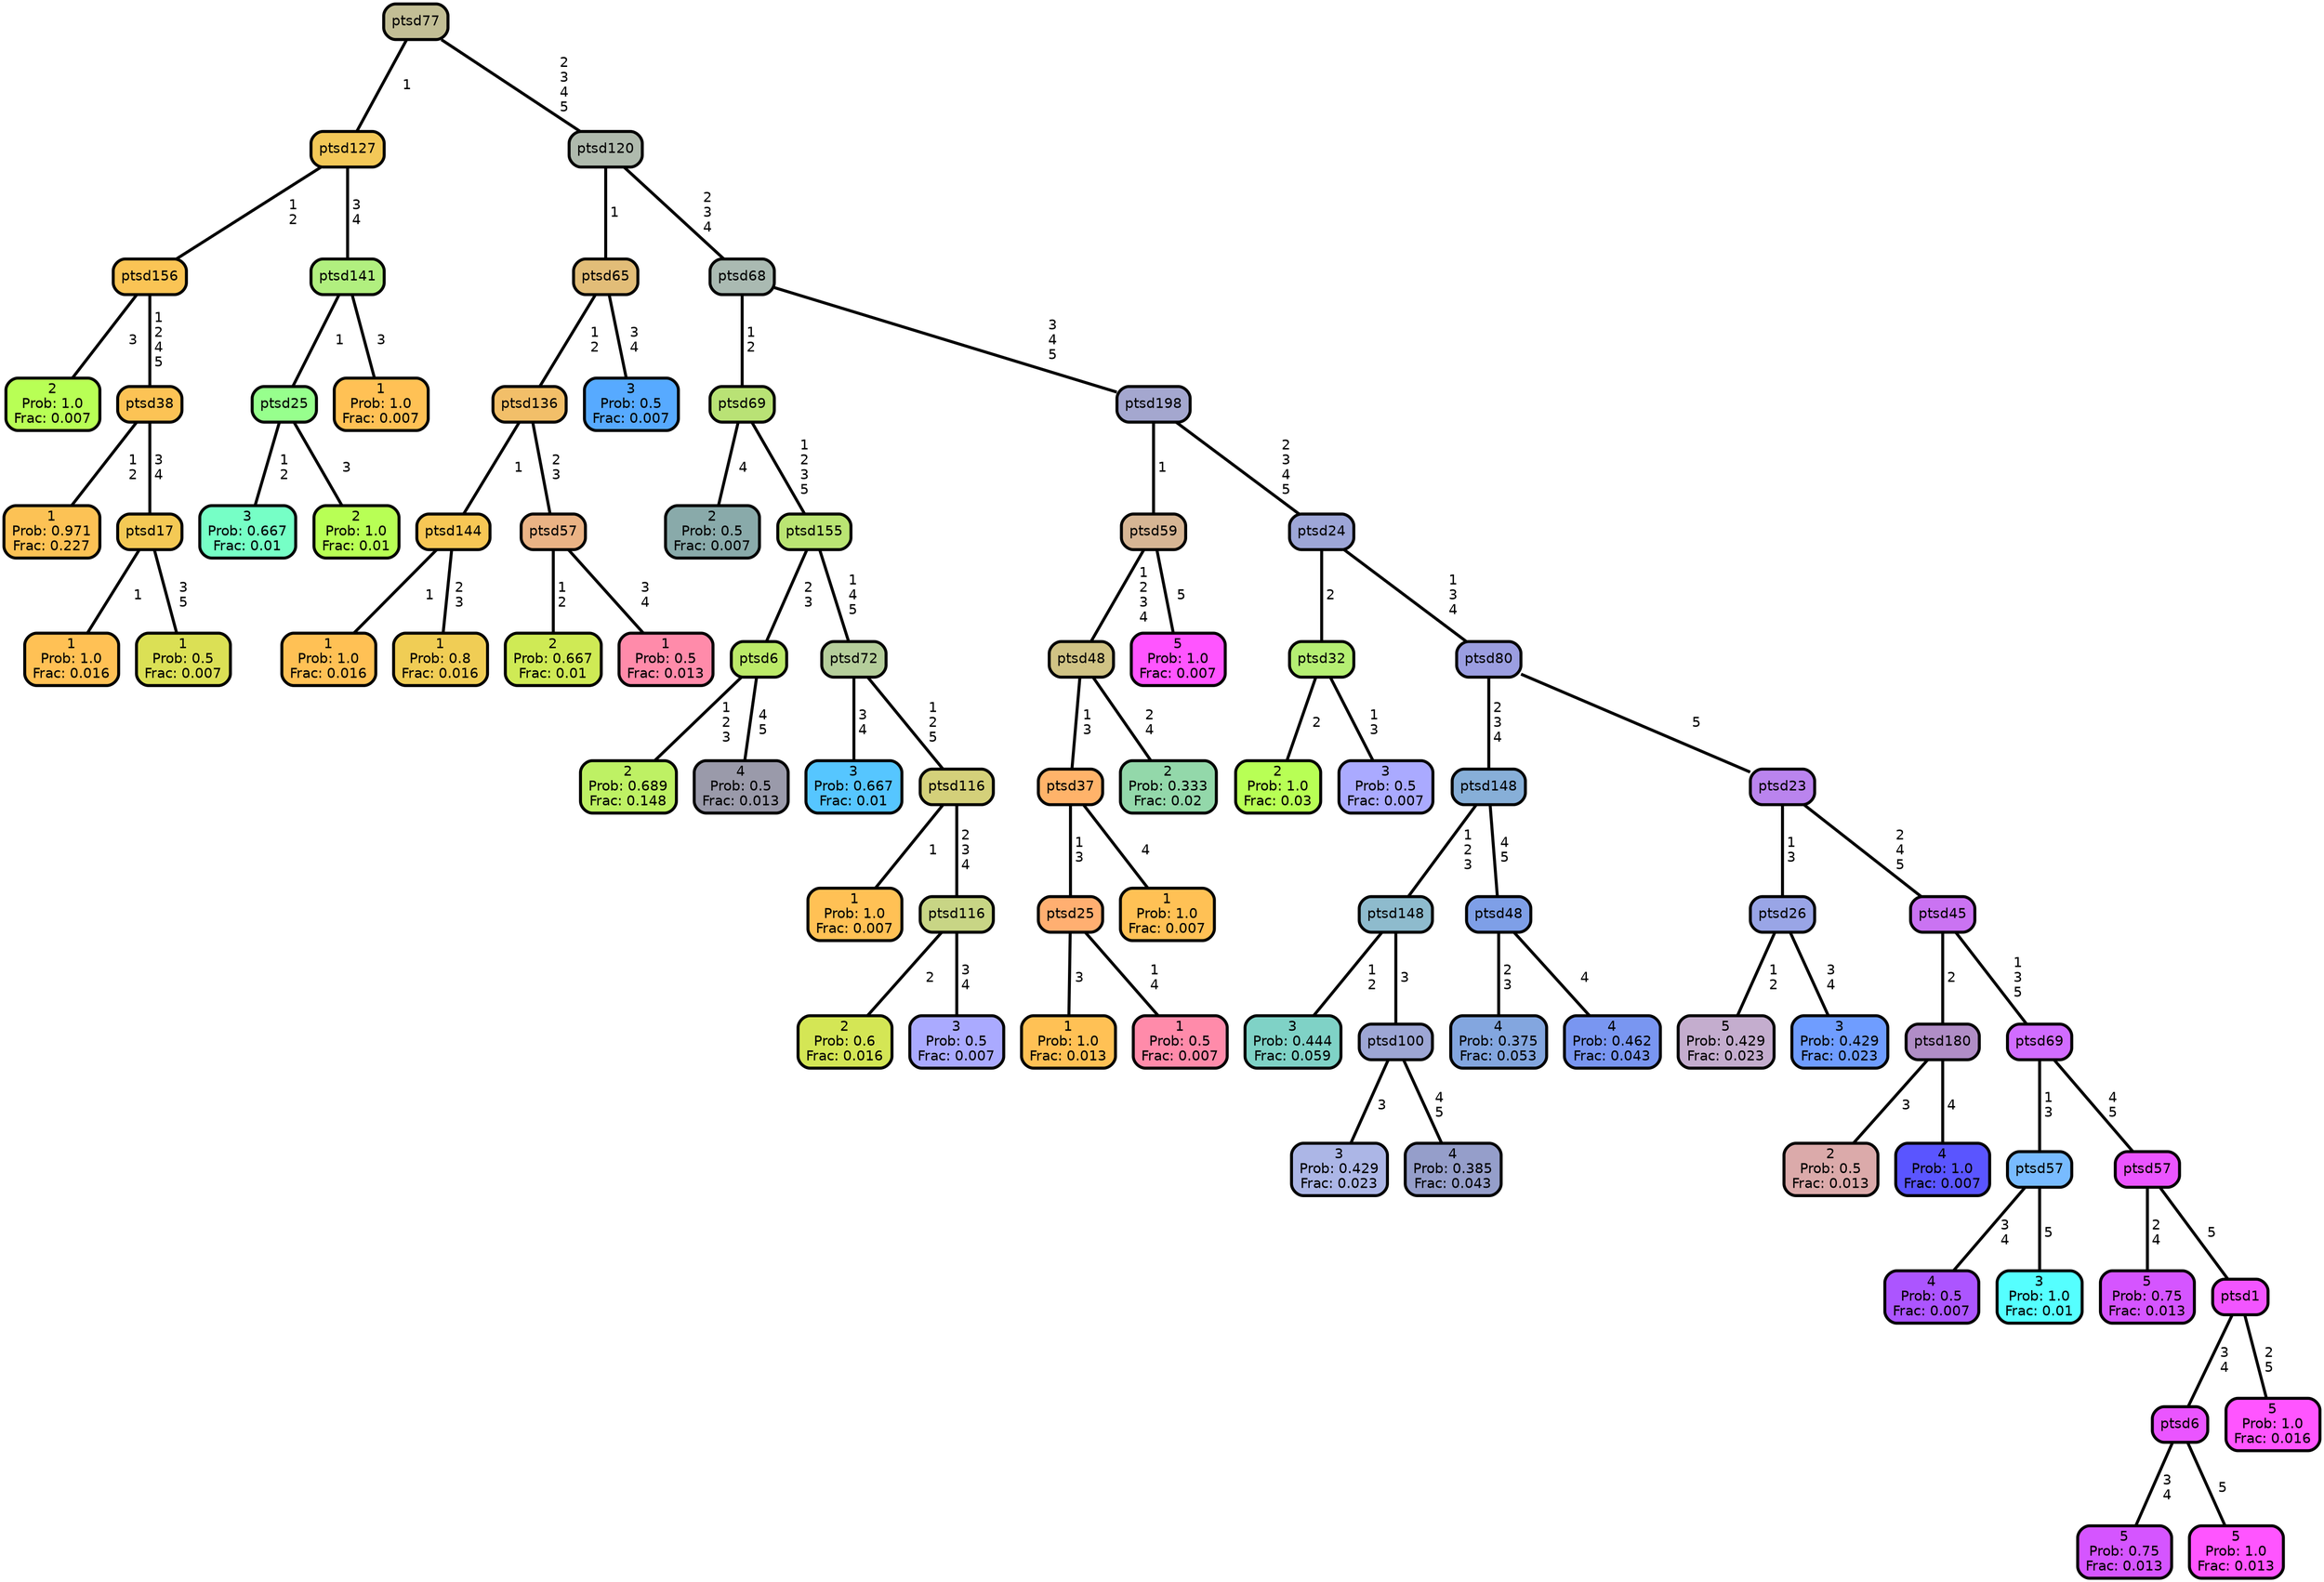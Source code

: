 graph Tree {
node [shape=box, style="filled, rounded",color="black",penwidth="3",fontcolor="black",                 fontname=helvetica] ;
graph [ranksep="0 equally", splines=straight,                 bgcolor=transparent, dpi=60] ;
edge [fontname=helvetica, color=black] ;
0 [label="2
Prob: 1.0
Frac: 0.007", fillcolor="#b8ff55"] ;
1 [label="ptsd156",href=".//ptsd156.svg", fillcolor="#fac455"] ;
2 [label="1
Prob: 0.971
Frac: 0.227", fillcolor="#fcc255"] ;
3 [label="ptsd38",href=".//ptsd38.svg", fillcolor="#fcc355"] ;
4 [label="1
Prob: 1.0
Frac: 0.016", fillcolor="#ffc155"] ;
5 [label="ptsd17",href=".//ptsd17.svg", fillcolor="#f4c955"] ;
6 [label="1
Prob: 0.5
Frac: 0.007", fillcolor="#dbe055"] ;
7 [label="ptsd127",href=".//ptsd127.svg", fillcolor="#f3c858"] ;
8 [label="3
Prob: 0.667
Frac: 0.01", fillcolor="#76ffc6"] ;
9 [label="ptsd25",href=".//ptsd25.svg", fillcolor="#97ff8d"] ;
10 [label="2
Prob: 1.0
Frac: 0.01", fillcolor="#b8ff55"] ;
11 [label="ptsd141",href=".//ptsd141.svg", fillcolor="#b1ef7f"] ;
12 [label="1
Prob: 1.0
Frac: 0.007", fillcolor="#ffc155"] ;
13 [label="ptsd77",href=".//ptsd77.svg", fillcolor="#c2be95"] ;
14 [label="1
Prob: 1.0
Frac: 0.016", fillcolor="#ffc155"] ;
15 [label="ptsd144",href=".//ptsd144.svg", fillcolor="#f7c755"] ;
16 [label="1
Prob: 0.8
Frac: 0.016", fillcolor="#f0cd55"] ;
17 [label="ptsd136",href=".//ptsd136.svg", fillcolor="#f2bf69"] ;
18 [label="2
Prob: 0.667
Frac: 0.01", fillcolor="#cfea55"] ;
19 [label="ptsd57",href=".//ptsd57.svg", fillcolor="#eab385"] ;
20 [label="1
Prob: 0.5
Frac: 0.013", fillcolor="#ff8baa"] ;
21 [label="ptsd65",href=".//ptsd65.svg", fillcolor="#e2bd78"] ;
22 [label="3
Prob: 0.5
Frac: 0.007", fillcolor="#57aaff"] ;
23 [label="ptsd120",href=".//ptsd120.svg", fillcolor="#afbaad"] ;
24 [label="2
Prob: 0.5
Frac: 0.007", fillcolor="#89aaaa"] ;
25 [label="ptsd69",href=".//ptsd69.svg", fillcolor="#b9e275"] ;
26 [label="2
Prob: 0.689
Frac: 0.148", fillcolor="#bef164"] ;
27 [label="ptsd6",href=".//ptsd6.svg", fillcolor="#bcea69"] ;
28 [label="4
Prob: 0.5
Frac: 0.013", fillcolor="#9a9aaa"] ;
29 [label="ptsd155",href=".//ptsd155.svg", fillcolor="#bae473"] ;
30 [label="3
Prob: 0.667
Frac: 0.01", fillcolor="#56c6ff"] ;
31 [label="ptsd72",href=".//ptsd72.svg", fillcolor="#b5ce9b"] ;
32 [label="1
Prob: 1.0
Frac: 0.007", fillcolor="#ffc155"] ;
33 [label="ptsd116",href=".//ptsd116.svg", fillcolor="#d4d07a"] ;
34 [label="2
Prob: 0.6
Frac: 0.016", fillcolor="#d4e655"] ;
35 [label="ptsd116",href=".//ptsd116.svg", fillcolor="#c8d585"] ;
36 [label="3
Prob: 0.5
Frac: 0.007", fillcolor="#aaaaff"] ;
37 [label="ptsd68",href=".//ptsd68.svg", fillcolor="#aabab2"] ;
38 [label="1
Prob: 1.0
Frac: 0.013", fillcolor="#ffc155"] ;
39 [label="ptsd25",href=".//ptsd25.svg", fillcolor="#ffaf71"] ;
40 [label="1
Prob: 0.5
Frac: 0.007", fillcolor="#ff8baa"] ;
41 [label="ptsd37",href=".//ptsd37.svg", fillcolor="#ffb36a"] ;
42 [label="1
Prob: 1.0
Frac: 0.007", fillcolor="#ffc155"] ;
43 [label="ptsd48",href=".//ptsd48.svg", fillcolor="#d0c385"] ;
44 [label="2
Prob: 0.333
Frac: 0.02", fillcolor="#93d8aa"] ;
45 [label="ptsd59",href=".//ptsd59.svg", fillcolor="#d6b594"] ;
46 [label="5
Prob: 1.0
Frac: 0.007", fillcolor="#ff55ff"] ;
47 [label="ptsd198",href=".//ptsd198.svg", fillcolor="#a4a7cf"] ;
48 [label="2
Prob: 1.0
Frac: 0.03", fillcolor="#b8ff55"] ;
49 [label="ptsd32",href=".//ptsd32.svg", fillcolor="#b5ef73"] ;
50 [label="3
Prob: 0.5
Frac: 0.007", fillcolor="#aaaaff"] ;
51 [label="ptsd24",href=".//ptsd24.svg", fillcolor="#9da6d7"] ;
52 [label="3
Prob: 0.444
Frac: 0.059", fillcolor="#7fd2c6"] ;
53 [label="ptsd148",href=".//ptsd148.svg", fillcolor="#8ebbcd"] ;
54 [label="3
Prob: 0.429
Frac: 0.023", fillcolor="#acb6e6"] ;
55 [label="ptsd100",href=".//ptsd100.svg", fillcolor="#9da6d4"] ;
56 [label="4
Prob: 0.385
Frac: 0.043", fillcolor="#959eca"] ;
57 [label="ptsd148",href=".//ptsd148.svg", fillcolor="#87afd8"] ;
58 [label="4
Prob: 0.375
Frac: 0.053", fillcolor="#83a6df"] ;
59 [label="ptsd48",href=".//ptsd48.svg", fillcolor="#7e9fe7"] ;
60 [label="4
Prob: 0.462
Frac: 0.043", fillcolor="#7996f1"] ;
61 [label="ptsd80",href=".//ptsd80.svg", fillcolor="#9b9ee1"] ;
62 [label="5
Prob: 0.429
Frac: 0.023", fillcolor="#c4adce"] ;
63 [label="ptsd26",href=".//ptsd26.svg", fillcolor="#99a5e6"] ;
64 [label="3
Prob: 0.429
Frac: 0.023", fillcolor="#6f9dff"] ;
65 [label="ptsd23",href=".//ptsd23.svg", fillcolor="#ba84ee"] ;
66 [label="2
Prob: 0.5
Frac: 0.013", fillcolor="#dbaaaa"] ;
67 [label="ptsd180",href=".//ptsd180.svg", fillcolor="#b08dc6"] ;
68 [label="4
Prob: 1.0
Frac: 0.007", fillcolor="#5a55ff"] ;
69 [label="ptsd45",href=".//ptsd45.svg", fillcolor="#ca73f2"] ;
70 [label="4
Prob: 0.5
Frac: 0.007", fillcolor="#ac55ff"] ;
71 [label="ptsd57",href=".//ptsd57.svg", fillcolor="#78bbff"] ;
72 [label="3
Prob: 1.0
Frac: 0.01", fillcolor="#55ffff"] ;
73 [label="ptsd69",href=".//ptsd69.svg", fillcolor="#d16cff"] ;
74 [label="5
Prob: 0.75
Frac: 0.013", fillcolor="#d555ff"] ;
75 [label="ptsd57",href=".//ptsd57.svg", fillcolor="#eb55ff"] ;
76 [label="5
Prob: 0.75
Frac: 0.013", fillcolor="#d555ff"] ;
77 [label="ptsd6",href=".//ptsd6.svg", fillcolor="#ea55ff"] ;
78 [label="5
Prob: 1.0
Frac: 0.013", fillcolor="#ff55ff"] ;
79 [label="ptsd1",href=".//ptsd1.svg", fillcolor="#f255ff"] ;
80 [label="5
Prob: 1.0
Frac: 0.016", fillcolor="#ff55ff"] ;
1 -- 0 [label=" 3",penwidth=3] ;
1 -- 3 [label=" 1\n 2\n 4\n 5",penwidth=3] ;
3 -- 2 [label=" 1\n 2",penwidth=3] ;
3 -- 5 [label=" 3\n 4",penwidth=3] ;
5 -- 4 [label=" 1",penwidth=3] ;
5 -- 6 [label=" 3\n 5",penwidth=3] ;
7 -- 1 [label=" 1\n 2",penwidth=3] ;
7 -- 11 [label=" 3\n 4",penwidth=3] ;
9 -- 8 [label=" 1\n 2",penwidth=3] ;
9 -- 10 [label=" 3",penwidth=3] ;
11 -- 9 [label=" 1",penwidth=3] ;
11 -- 12 [label=" 3",penwidth=3] ;
13 -- 7 [label=" 1",penwidth=3] ;
13 -- 23 [label=" 2\n 3\n 4\n 5",penwidth=3] ;
15 -- 14 [label=" 1",penwidth=3] ;
15 -- 16 [label=" 2\n 3",penwidth=3] ;
17 -- 15 [label=" 1",penwidth=3] ;
17 -- 19 [label=" 2\n 3",penwidth=3] ;
19 -- 18 [label=" 1\n 2",penwidth=3] ;
19 -- 20 [label=" 3\n 4",penwidth=3] ;
21 -- 17 [label=" 1\n 2",penwidth=3] ;
21 -- 22 [label=" 3\n 4",penwidth=3] ;
23 -- 21 [label=" 1",penwidth=3] ;
23 -- 37 [label=" 2\n 3\n 4",penwidth=3] ;
25 -- 24 [label=" 4",penwidth=3] ;
25 -- 29 [label=" 1\n 2\n 3\n 5",penwidth=3] ;
27 -- 26 [label=" 1\n 2\n 3",penwidth=3] ;
27 -- 28 [label=" 4\n 5",penwidth=3] ;
29 -- 27 [label=" 2\n 3",penwidth=3] ;
29 -- 31 [label=" 1\n 4\n 5",penwidth=3] ;
31 -- 30 [label=" 3\n 4",penwidth=3] ;
31 -- 33 [label=" 1\n 2\n 5",penwidth=3] ;
33 -- 32 [label=" 1",penwidth=3] ;
33 -- 35 [label=" 2\n 3\n 4",penwidth=3] ;
35 -- 34 [label=" 2",penwidth=3] ;
35 -- 36 [label=" 3\n 4",penwidth=3] ;
37 -- 25 [label=" 1\n 2",penwidth=3] ;
37 -- 47 [label=" 3\n 4\n 5",penwidth=3] ;
39 -- 38 [label=" 3",penwidth=3] ;
39 -- 40 [label=" 1\n 4",penwidth=3] ;
41 -- 39 [label=" 1\n 3",penwidth=3] ;
41 -- 42 [label=" 4",penwidth=3] ;
43 -- 41 [label=" 1\n 3",penwidth=3] ;
43 -- 44 [label=" 2\n 4",penwidth=3] ;
45 -- 43 [label=" 1\n 2\n 3\n 4",penwidth=3] ;
45 -- 46 [label=" 5",penwidth=3] ;
47 -- 45 [label=" 1",penwidth=3] ;
47 -- 51 [label=" 2\n 3\n 4\n 5",penwidth=3] ;
49 -- 48 [label=" 2",penwidth=3] ;
49 -- 50 [label=" 1\n 3",penwidth=3] ;
51 -- 49 [label=" 2",penwidth=3] ;
51 -- 61 [label=" 1\n 3\n 4",penwidth=3] ;
53 -- 52 [label=" 1\n 2",penwidth=3] ;
53 -- 55 [label=" 3",penwidth=3] ;
55 -- 54 [label=" 3",penwidth=3] ;
55 -- 56 [label=" 4\n 5",penwidth=3] ;
57 -- 53 [label=" 1\n 2\n 3",penwidth=3] ;
57 -- 59 [label=" 4\n 5",penwidth=3] ;
59 -- 58 [label=" 2\n 3",penwidth=3] ;
59 -- 60 [label=" 4",penwidth=3] ;
61 -- 57 [label=" 2\n 3\n 4",penwidth=3] ;
61 -- 65 [label=" 5",penwidth=3] ;
63 -- 62 [label=" 1\n 2",penwidth=3] ;
63 -- 64 [label=" 3\n 4",penwidth=3] ;
65 -- 63 [label=" 1\n 3",penwidth=3] ;
65 -- 69 [label=" 2\n 4\n 5",penwidth=3] ;
67 -- 66 [label=" 3",penwidth=3] ;
67 -- 68 [label=" 4",penwidth=3] ;
69 -- 67 [label=" 2",penwidth=3] ;
69 -- 73 [label=" 1\n 3\n 5",penwidth=3] ;
71 -- 70 [label=" 3\n 4",penwidth=3] ;
71 -- 72 [label=" 5",penwidth=3] ;
73 -- 71 [label=" 1\n 3",penwidth=3] ;
73 -- 75 [label=" 4\n 5",penwidth=3] ;
75 -- 74 [label=" 2\n 4",penwidth=3] ;
75 -- 79 [label=" 5",penwidth=3] ;
77 -- 76 [label=" 3\n 4",penwidth=3] ;
77 -- 78 [label=" 5",penwidth=3] ;
79 -- 77 [label=" 3\n 4",penwidth=3] ;
79 -- 80 [label=" 2\n 5",penwidth=3] ;
{rank = same;}}